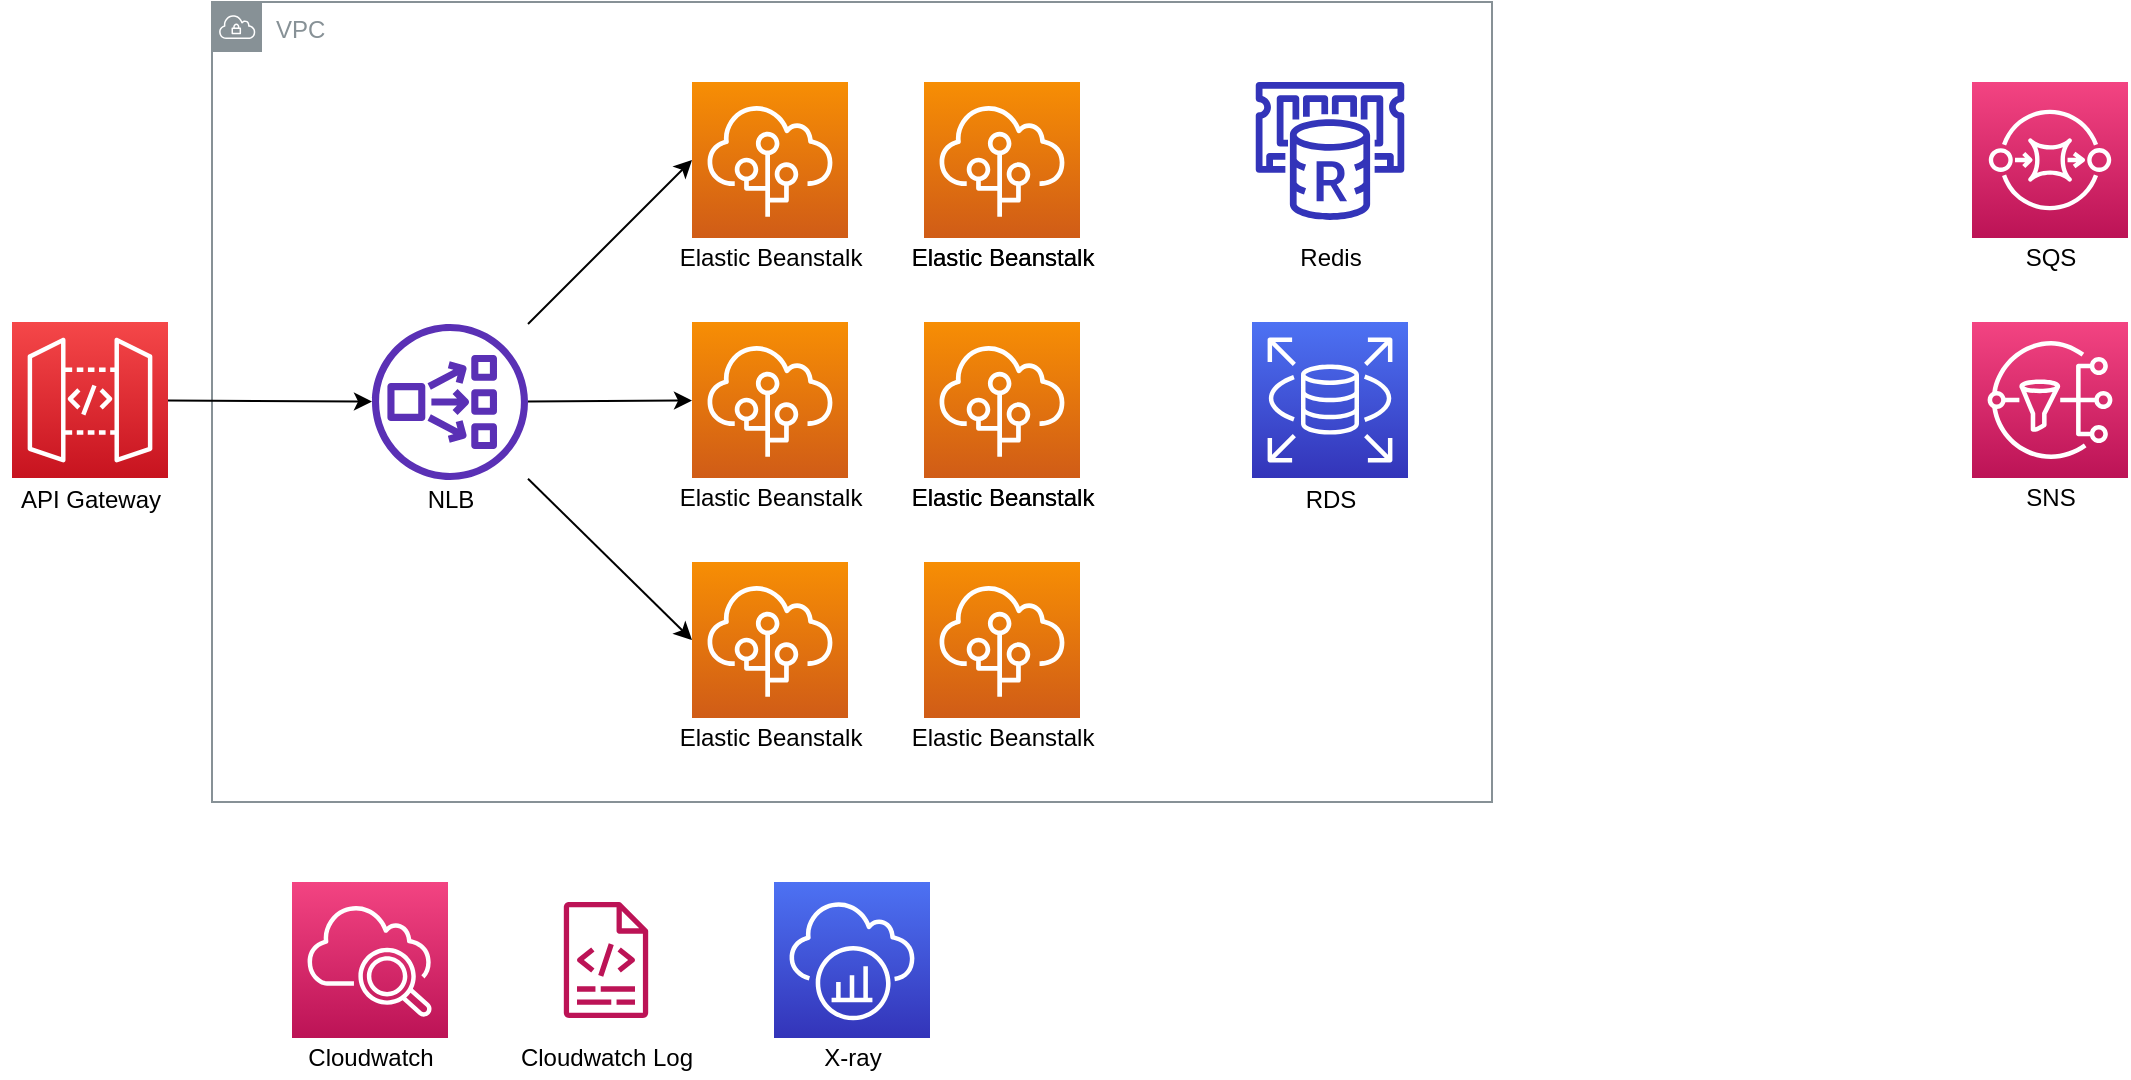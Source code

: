 <mxfile version="14.6.1" type="github">
  <diagram id="bRVk_p7csU-VfjF04-Ri" name="第 1 页">
    <mxGraphModel dx="1185" dy="636" grid="1" gridSize="10" guides="1" tooltips="1" connect="1" arrows="1" fold="1" page="1" pageScale="1" pageWidth="1169" pageHeight="827" math="0" shadow="0">
      <root>
        <mxCell id="0" />
        <mxCell id="1" parent="0" />
        <mxCell id="b5VK9xuAXFf6xFdjsbCu-1" value="VPC" style="outlineConnect=0;gradientColor=none;html=1;whiteSpace=wrap;fontSize=12;fontStyle=0;shape=mxgraph.aws4.group;grIcon=mxgraph.aws4.group_vpc;strokeColor=#879196;fillColor=none;verticalAlign=top;align=left;spacingLeft=30;fontColor=#879196;dashed=0;" vertex="1" parent="1">
          <mxGeometry x="160" y="120" width="640" height="400" as="geometry" />
        </mxCell>
        <mxCell id="b5VK9xuAXFf6xFdjsbCu-2" value="" style="points=[[0,0,0],[0.25,0,0],[0.5,0,0],[0.75,0,0],[1,0,0],[0,1,0],[0.25,1,0],[0.5,1,0],[0.75,1,0],[1,1,0],[0,0.25,0],[0,0.5,0],[0,0.75,0],[1,0.25,0],[1,0.5,0],[1,0.75,0]];outlineConnect=0;fontColor=#232F3E;gradientColor=#F78E04;gradientDirection=north;fillColor=#D05C17;strokeColor=#ffffff;dashed=0;verticalLabelPosition=bottom;verticalAlign=top;align=center;html=1;fontSize=12;fontStyle=0;aspect=fixed;shape=mxgraph.aws4.resourceIcon;resIcon=mxgraph.aws4.elastic_beanstalk;" vertex="1" parent="1">
          <mxGeometry x="400" y="160" width="78" height="78" as="geometry" />
        </mxCell>
        <mxCell id="b5VK9xuAXFf6xFdjsbCu-4" value="Elastic Beanstalk" style="text;html=1;align=center;verticalAlign=middle;resizable=0;points=[];autosize=1;strokeColor=none;" vertex="1" parent="1">
          <mxGeometry x="384" y="238" width="110" height="20" as="geometry" />
        </mxCell>
        <mxCell id="b5VK9xuAXFf6xFdjsbCu-5" value="" style="points=[[0,0,0],[0.25,0,0],[0.5,0,0],[0.75,0,0],[1,0,0],[0,1,0],[0.25,1,0],[0.5,1,0],[0.75,1,0],[1,1,0],[0,0.25,0],[0,0.5,0],[0,0.75,0],[1,0.25,0],[1,0.5,0],[1,0.75,0]];outlineConnect=0;fontColor=#232F3E;gradientColor=#F78E04;gradientDirection=north;fillColor=#D05C17;strokeColor=#ffffff;dashed=0;verticalLabelPosition=bottom;verticalAlign=top;align=center;html=1;fontSize=12;fontStyle=0;aspect=fixed;shape=mxgraph.aws4.resourceIcon;resIcon=mxgraph.aws4.elastic_beanstalk;" vertex="1" parent="1">
          <mxGeometry x="400" y="280" width="78" height="78" as="geometry" />
        </mxCell>
        <mxCell id="b5VK9xuAXFf6xFdjsbCu-6" value="Elastic Beanstalk" style="text;html=1;align=center;verticalAlign=middle;resizable=0;points=[];autosize=1;strokeColor=none;" vertex="1" parent="1">
          <mxGeometry x="384" y="358" width="110" height="20" as="geometry" />
        </mxCell>
        <mxCell id="b5VK9xuAXFf6xFdjsbCu-7" value="" style="points=[[0,0,0],[0.25,0,0],[0.5,0,0],[0.75,0,0],[1,0,0],[0,1,0],[0.25,1,0],[0.5,1,0],[0.75,1,0],[1,1,0],[0,0.25,0],[0,0.5,0],[0,0.75,0],[1,0.25,0],[1,0.5,0],[1,0.75,0]];outlineConnect=0;fontColor=#232F3E;gradientColor=#F78E04;gradientDirection=north;fillColor=#D05C17;strokeColor=#ffffff;dashed=0;verticalLabelPosition=bottom;verticalAlign=top;align=center;html=1;fontSize=12;fontStyle=0;aspect=fixed;shape=mxgraph.aws4.resourceIcon;resIcon=mxgraph.aws4.elastic_beanstalk;" vertex="1" parent="1">
          <mxGeometry x="400" y="400" width="78" height="78" as="geometry" />
        </mxCell>
        <mxCell id="b5VK9xuAXFf6xFdjsbCu-8" value="Elastic Beanstalk" style="text;html=1;align=center;verticalAlign=middle;resizable=0;points=[];autosize=1;strokeColor=none;" vertex="1" parent="1">
          <mxGeometry x="384" y="478" width="110" height="20" as="geometry" />
        </mxCell>
        <mxCell id="b5VK9xuAXFf6xFdjsbCu-9" value="" style="points=[[0,0,0],[0.25,0,0],[0.5,0,0],[0.75,0,0],[1,0,0],[0,1,0],[0.25,1,0],[0.5,1,0],[0.75,1,0],[1,1,0],[0,0.25,0],[0,0.5,0],[0,0.75,0],[1,0.25,0],[1,0.5,0],[1,0.75,0]];outlineConnect=0;fontColor=#232F3E;gradientColor=#F78E04;gradientDirection=north;fillColor=#D05C17;strokeColor=#ffffff;dashed=0;verticalLabelPosition=bottom;verticalAlign=top;align=center;html=1;fontSize=12;fontStyle=0;aspect=fixed;shape=mxgraph.aws4.resourceIcon;resIcon=mxgraph.aws4.elastic_beanstalk;" vertex="1" parent="1">
          <mxGeometry x="516" y="160" width="78" height="78" as="geometry" />
        </mxCell>
        <mxCell id="b5VK9xuAXFf6xFdjsbCu-10" value="Elastic Beanstalk" style="text;html=1;align=center;verticalAlign=middle;resizable=0;points=[];autosize=1;strokeColor=none;" vertex="1" parent="1">
          <mxGeometry x="500" y="238" width="110" height="20" as="geometry" />
        </mxCell>
        <mxCell id="b5VK9xuAXFf6xFdjsbCu-11" value="" style="points=[[0,0,0],[0.25,0,0],[0.5,0,0],[0.75,0,0],[1,0,0],[0,1,0],[0.25,1,0],[0.5,1,0],[0.75,1,0],[1,1,0],[0,0.25,0],[0,0.5,0],[0,0.75,0],[1,0.25,0],[1,0.5,0],[1,0.75,0]];outlineConnect=0;fontColor=#232F3E;gradientColor=#F78E04;gradientDirection=north;fillColor=#D05C17;strokeColor=#ffffff;dashed=0;verticalLabelPosition=bottom;verticalAlign=top;align=center;html=1;fontSize=12;fontStyle=0;aspect=fixed;shape=mxgraph.aws4.resourceIcon;resIcon=mxgraph.aws4.elastic_beanstalk;" vertex="1" parent="1">
          <mxGeometry x="516" y="280" width="78" height="78" as="geometry" />
        </mxCell>
        <mxCell id="b5VK9xuAXFf6xFdjsbCu-12" value="Elastic Beanstalk" style="text;html=1;align=center;verticalAlign=middle;resizable=0;points=[];autosize=1;strokeColor=none;" vertex="1" parent="1">
          <mxGeometry x="500" y="358" width="110" height="20" as="geometry" />
        </mxCell>
        <mxCell id="b5VK9xuAXFf6xFdjsbCu-13" value="" style="points=[[0,0,0],[0.25,0,0],[0.5,0,0],[0.75,0,0],[1,0,0],[0,1,0],[0.25,1,0],[0.5,1,0],[0.75,1,0],[1,1,0],[0,0.25,0],[0,0.5,0],[0,0.75,0],[1,0.25,0],[1,0.5,0],[1,0.75,0]];outlineConnect=0;fontColor=#232F3E;gradientColor=#F78E04;gradientDirection=north;fillColor=#D05C17;strokeColor=#ffffff;dashed=0;verticalLabelPosition=bottom;verticalAlign=top;align=center;html=1;fontSize=12;fontStyle=0;aspect=fixed;shape=mxgraph.aws4.resourceIcon;resIcon=mxgraph.aws4.elastic_beanstalk;" vertex="1" parent="1">
          <mxGeometry x="516" y="400" width="78" height="78" as="geometry" />
        </mxCell>
        <mxCell id="b5VK9xuAXFf6xFdjsbCu-14" value="Elastic Beanstalk" style="text;html=1;align=center;verticalAlign=middle;resizable=0;points=[];autosize=1;strokeColor=none;" vertex="1" parent="1">
          <mxGeometry x="500" y="478" width="110" height="20" as="geometry" />
        </mxCell>
        <mxCell id="b5VK9xuAXFf6xFdjsbCu-15" value="" style="points=[[0,0,0],[0.25,0,0],[0.5,0,0],[0.75,0,0],[1,0,0],[0,1,0],[0.25,1,0],[0.5,1,0],[0.75,1,0],[1,1,0],[0,0.25,0],[0,0.5,0],[0,0.75,0],[1,0.25,0],[1,0.5,0],[1,0.75,0]];outlineConnect=0;fontColor=#232F3E;gradientColor=#F78E04;gradientDirection=north;fillColor=#D05C17;strokeColor=#ffffff;dashed=0;verticalLabelPosition=bottom;verticalAlign=top;align=center;html=1;fontSize=12;fontStyle=0;aspect=fixed;shape=mxgraph.aws4.resourceIcon;resIcon=mxgraph.aws4.elastic_beanstalk;" vertex="1" parent="1">
          <mxGeometry x="516" y="160" width="78" height="78" as="geometry" />
        </mxCell>
        <mxCell id="b5VK9xuAXFf6xFdjsbCu-17" value="" style="points=[[0,0,0],[0.25,0,0],[0.5,0,0],[0.75,0,0],[1,0,0],[0,1,0],[0.25,1,0],[0.5,1,0],[0.75,1,0],[1,1,0],[0,0.25,0],[0,0.5,0],[0,0.75,0],[1,0.25,0],[1,0.5,0],[1,0.75,0]];outlineConnect=0;fontColor=#232F3E;gradientColor=#F78E04;gradientDirection=north;fillColor=#D05C17;strokeColor=#ffffff;dashed=0;verticalLabelPosition=bottom;verticalAlign=top;align=center;html=1;fontSize=12;fontStyle=0;aspect=fixed;shape=mxgraph.aws4.resourceIcon;resIcon=mxgraph.aws4.elastic_beanstalk;" vertex="1" parent="1">
          <mxGeometry x="516" y="400" width="78" height="78" as="geometry" />
        </mxCell>
        <mxCell id="b5VK9xuAXFf6xFdjsbCu-18" value="Elastic Beanstalk" style="text;html=1;align=center;verticalAlign=middle;resizable=0;points=[];autosize=1;strokeColor=none;" vertex="1" parent="1">
          <mxGeometry x="500" y="238" width="110" height="20" as="geometry" />
        </mxCell>
        <mxCell id="b5VK9xuAXFf6xFdjsbCu-19" value="Elastic Beanstalk" style="text;html=1;align=center;verticalAlign=middle;resizable=0;points=[];autosize=1;strokeColor=none;" vertex="1" parent="1">
          <mxGeometry x="500" y="358" width="110" height="20" as="geometry" />
        </mxCell>
        <mxCell id="b5VK9xuAXFf6xFdjsbCu-23" value="" style="rounded=0;orthogonalLoop=1;jettySize=auto;html=1;entryX=0;entryY=0.5;entryDx=0;entryDy=0;entryPerimeter=0;" edge="1" parent="1" source="b5VK9xuAXFf6xFdjsbCu-22" target="b5VK9xuAXFf6xFdjsbCu-2">
          <mxGeometry relative="1" as="geometry" />
        </mxCell>
        <mxCell id="b5VK9xuAXFf6xFdjsbCu-24" value="" style="edgeStyle=none;rounded=0;orthogonalLoop=1;jettySize=auto;html=1;entryX=0;entryY=0.5;entryDx=0;entryDy=0;entryPerimeter=0;" edge="1" parent="1" source="b5VK9xuAXFf6xFdjsbCu-22" target="b5VK9xuAXFf6xFdjsbCu-7">
          <mxGeometry relative="1" as="geometry" />
        </mxCell>
        <mxCell id="b5VK9xuAXFf6xFdjsbCu-25" value="" style="edgeStyle=none;rounded=0;orthogonalLoop=1;jettySize=auto;html=1;" edge="1" parent="1" source="b5VK9xuAXFf6xFdjsbCu-22" target="b5VK9xuAXFf6xFdjsbCu-5">
          <mxGeometry relative="1" as="geometry" />
        </mxCell>
        <mxCell id="b5VK9xuAXFf6xFdjsbCu-22" value="" style="outlineConnect=0;fontColor=#232F3E;gradientColor=none;fillColor=#5A30B5;strokeColor=none;dashed=0;verticalLabelPosition=bottom;verticalAlign=top;align=center;html=1;fontSize=12;fontStyle=0;aspect=fixed;pointerEvents=1;shape=mxgraph.aws4.network_load_balancer;" vertex="1" parent="1">
          <mxGeometry x="240" y="281" width="78" height="78" as="geometry" />
        </mxCell>
        <mxCell id="b5VK9xuAXFf6xFdjsbCu-27" value="" style="edgeStyle=none;rounded=0;orthogonalLoop=1;jettySize=auto;html=1;" edge="1" parent="1" source="b5VK9xuAXFf6xFdjsbCu-26" target="b5VK9xuAXFf6xFdjsbCu-22">
          <mxGeometry relative="1" as="geometry" />
        </mxCell>
        <mxCell id="b5VK9xuAXFf6xFdjsbCu-26" value="" style="points=[[0,0,0],[0.25,0,0],[0.5,0,0],[0.75,0,0],[1,0,0],[0,1,0],[0.25,1,0],[0.5,1,0],[0.75,1,0],[1,1,0],[0,0.25,0],[0,0.5,0],[0,0.75,0],[1,0.25,0],[1,0.5,0],[1,0.75,0]];outlineConnect=0;fontColor=#232F3E;gradientColor=#F54749;gradientDirection=north;fillColor=#C7131F;strokeColor=#ffffff;dashed=0;verticalLabelPosition=bottom;verticalAlign=top;align=center;html=1;fontSize=12;fontStyle=0;aspect=fixed;shape=mxgraph.aws4.resourceIcon;resIcon=mxgraph.aws4.api_gateway;" vertex="1" parent="1">
          <mxGeometry x="60" y="280" width="78" height="78" as="geometry" />
        </mxCell>
        <mxCell id="b5VK9xuAXFf6xFdjsbCu-28" value="NLB" style="text;html=1;align=center;verticalAlign=middle;resizable=0;points=[];autosize=1;strokeColor=none;" vertex="1" parent="1">
          <mxGeometry x="259" y="359" width="40" height="20" as="geometry" />
        </mxCell>
        <mxCell id="b5VK9xuAXFf6xFdjsbCu-29" value="API Gateway" style="text;html=1;align=center;verticalAlign=middle;resizable=0;points=[];autosize=1;strokeColor=none;" vertex="1" parent="1">
          <mxGeometry x="54" y="359" width="90" height="20" as="geometry" />
        </mxCell>
        <mxCell id="b5VK9xuAXFf6xFdjsbCu-30" value="" style="outlineConnect=0;fontColor=#232F3E;gradientColor=none;fillColor=#3334B9;strokeColor=none;dashed=0;verticalLabelPosition=bottom;verticalAlign=top;align=center;html=1;fontSize=12;fontStyle=0;aspect=fixed;pointerEvents=1;shape=mxgraph.aws4.elasticache_for_redis;" vertex="1" parent="1">
          <mxGeometry x="680" y="160" width="78" height="69" as="geometry" />
        </mxCell>
        <mxCell id="b5VK9xuAXFf6xFdjsbCu-31" value="" style="points=[[0,0,0],[0.25,0,0],[0.5,0,0],[0.75,0,0],[1,0,0],[0,1,0],[0.25,1,0],[0.5,1,0],[0.75,1,0],[1,1,0],[0,0.25,0],[0,0.5,0],[0,0.75,0],[1,0.25,0],[1,0.5,0],[1,0.75,0]];points=[[0,0,0],[0.25,0,0],[0.5,0,0],[0.75,0,0],[1,0,0],[0,1,0],[0.25,1,0],[0.5,1,0],[0.75,1,0],[1,1,0],[0,0.25,0],[0,0.5,0],[0,0.75,0],[1,0.25,0],[1,0.5,0],[1,0.75,0]];outlineConnect=0;fontColor=#232F3E;gradientColor=#F34482;gradientDirection=north;fillColor=#BC1356;strokeColor=#ffffff;dashed=0;verticalLabelPosition=bottom;verticalAlign=top;align=center;html=1;fontSize=12;fontStyle=0;aspect=fixed;shape=mxgraph.aws4.resourceIcon;resIcon=mxgraph.aws4.cloudwatch_2;" vertex="1" parent="1">
          <mxGeometry x="200" y="560" width="78" height="78" as="geometry" />
        </mxCell>
        <mxCell id="b5VK9xuAXFf6xFdjsbCu-32" value="" style="outlineConnect=0;fontColor=#232F3E;gradientColor=none;fillColor=#BC1356;strokeColor=none;dashed=0;verticalLabelPosition=bottom;verticalAlign=top;align=center;html=1;fontSize=12;fontStyle=0;aspect=fixed;pointerEvents=1;shape=mxgraph.aws4.logs;" vertex="1" parent="1">
          <mxGeometry x="318" y="570" width="78" height="58" as="geometry" />
        </mxCell>
        <mxCell id="b5VK9xuAXFf6xFdjsbCu-33" value="Redis" style="text;html=1;align=center;verticalAlign=middle;resizable=0;points=[];autosize=1;strokeColor=none;" vertex="1" parent="1">
          <mxGeometry x="694" y="238" width="50" height="20" as="geometry" />
        </mxCell>
        <mxCell id="b5VK9xuAXFf6xFdjsbCu-34" value="Cloudwatch" style="text;html=1;align=center;verticalAlign=middle;resizable=0;points=[];autosize=1;strokeColor=none;" vertex="1" parent="1">
          <mxGeometry x="199" y="638" width="80" height="20" as="geometry" />
        </mxCell>
        <mxCell id="b5VK9xuAXFf6xFdjsbCu-36" value="Cloudwatch Log" style="text;html=1;align=center;verticalAlign=middle;resizable=0;points=[];autosize=1;strokeColor=none;" vertex="1" parent="1">
          <mxGeometry x="307" y="638" width="100" height="20" as="geometry" />
        </mxCell>
        <mxCell id="b5VK9xuAXFf6xFdjsbCu-37" value="" style="points=[[0,0,0],[0.25,0,0],[0.5,0,0],[0.75,0,0],[1,0,0],[0,1,0],[0.25,1,0],[0.5,1,0],[0.75,1,0],[1,1,0],[0,0.25,0],[0,0.5,0],[0,0.75,0],[1,0.25,0],[1,0.5,0],[1,0.75,0]];outlineConnect=0;fontColor=#232F3E;gradientColor=#4D72F3;gradientDirection=north;fillColor=#3334B9;strokeColor=#ffffff;dashed=0;verticalLabelPosition=bottom;verticalAlign=top;align=center;html=1;fontSize=12;fontStyle=0;aspect=fixed;shape=mxgraph.aws4.resourceIcon;resIcon=mxgraph.aws4.xray;" vertex="1" parent="1">
          <mxGeometry x="441" y="560" width="78" height="78" as="geometry" />
        </mxCell>
        <mxCell id="b5VK9xuAXFf6xFdjsbCu-38" value="X-ray" style="text;html=1;align=center;verticalAlign=middle;resizable=0;points=[];autosize=1;strokeColor=none;" vertex="1" parent="1">
          <mxGeometry x="460" y="638" width="40" height="20" as="geometry" />
        </mxCell>
        <mxCell id="b5VK9xuAXFf6xFdjsbCu-39" value="" style="points=[[0,0,0],[0.25,0,0],[0.5,0,0],[0.75,0,0],[1,0,0],[0,1,0],[0.25,1,0],[0.5,1,0],[0.75,1,0],[1,1,0],[0,0.25,0],[0,0.5,0],[0,0.75,0],[1,0.25,0],[1,0.5,0],[1,0.75,0]];outlineConnect=0;fontColor=#232F3E;gradientColor=#F34482;gradientDirection=north;fillColor=#BC1356;strokeColor=#ffffff;dashed=0;verticalLabelPosition=bottom;verticalAlign=top;align=center;html=1;fontSize=12;fontStyle=0;aspect=fixed;shape=mxgraph.aws4.resourceIcon;resIcon=mxgraph.aws4.sqs;" vertex="1" parent="1">
          <mxGeometry x="1040" y="160" width="78" height="78" as="geometry" />
        </mxCell>
        <mxCell id="b5VK9xuAXFf6xFdjsbCu-40" value="SQS" style="text;html=1;align=center;verticalAlign=middle;resizable=0;points=[];autosize=1;strokeColor=none;" vertex="1" parent="1">
          <mxGeometry x="1059" y="238" width="40" height="20" as="geometry" />
        </mxCell>
        <mxCell id="b5VK9xuAXFf6xFdjsbCu-41" value="" style="points=[[0,0,0],[0.25,0,0],[0.5,0,0],[0.75,0,0],[1,0,0],[0,1,0],[0.25,1,0],[0.5,1,0],[0.75,1,0],[1,1,0],[0,0.25,0],[0,0.5,0],[0,0.75,0],[1,0.25,0],[1,0.5,0],[1,0.75,0]];outlineConnect=0;fontColor=#232F3E;gradientColor=#F34482;gradientDirection=north;fillColor=#BC1356;strokeColor=#ffffff;dashed=0;verticalLabelPosition=bottom;verticalAlign=top;align=center;html=1;fontSize=12;fontStyle=0;aspect=fixed;shape=mxgraph.aws4.resourceIcon;resIcon=mxgraph.aws4.sns;" vertex="1" parent="1">
          <mxGeometry x="1040" y="280" width="78" height="78" as="geometry" />
        </mxCell>
        <mxCell id="b5VK9xuAXFf6xFdjsbCu-42" value="SNS" style="text;html=1;align=center;verticalAlign=middle;resizable=0;points=[];autosize=1;strokeColor=none;" vertex="1" parent="1">
          <mxGeometry x="1059" y="358" width="40" height="20" as="geometry" />
        </mxCell>
        <mxCell id="b5VK9xuAXFf6xFdjsbCu-44" value="" style="points=[[0,0,0],[0.25,0,0],[0.5,0,0],[0.75,0,0],[1,0,0],[0,1,0],[0.25,1,0],[0.5,1,0],[0.75,1,0],[1,1,0],[0,0.25,0],[0,0.5,0],[0,0.75,0],[1,0.25,0],[1,0.5,0],[1,0.75,0]];outlineConnect=0;fontColor=#232F3E;gradientColor=#4D72F3;gradientDirection=north;fillColor=#3334B9;strokeColor=#ffffff;dashed=0;verticalLabelPosition=bottom;verticalAlign=top;align=center;html=1;fontSize=12;fontStyle=0;aspect=fixed;shape=mxgraph.aws4.resourceIcon;resIcon=mxgraph.aws4.rds;" vertex="1" parent="1">
          <mxGeometry x="680" y="280" width="78" height="78" as="geometry" />
        </mxCell>
        <mxCell id="b5VK9xuAXFf6xFdjsbCu-45" value="RDS" style="text;html=1;align=center;verticalAlign=middle;resizable=0;points=[];autosize=1;strokeColor=none;" vertex="1" parent="1">
          <mxGeometry x="699" y="359" width="40" height="20" as="geometry" />
        </mxCell>
      </root>
    </mxGraphModel>
  </diagram>
</mxfile>
